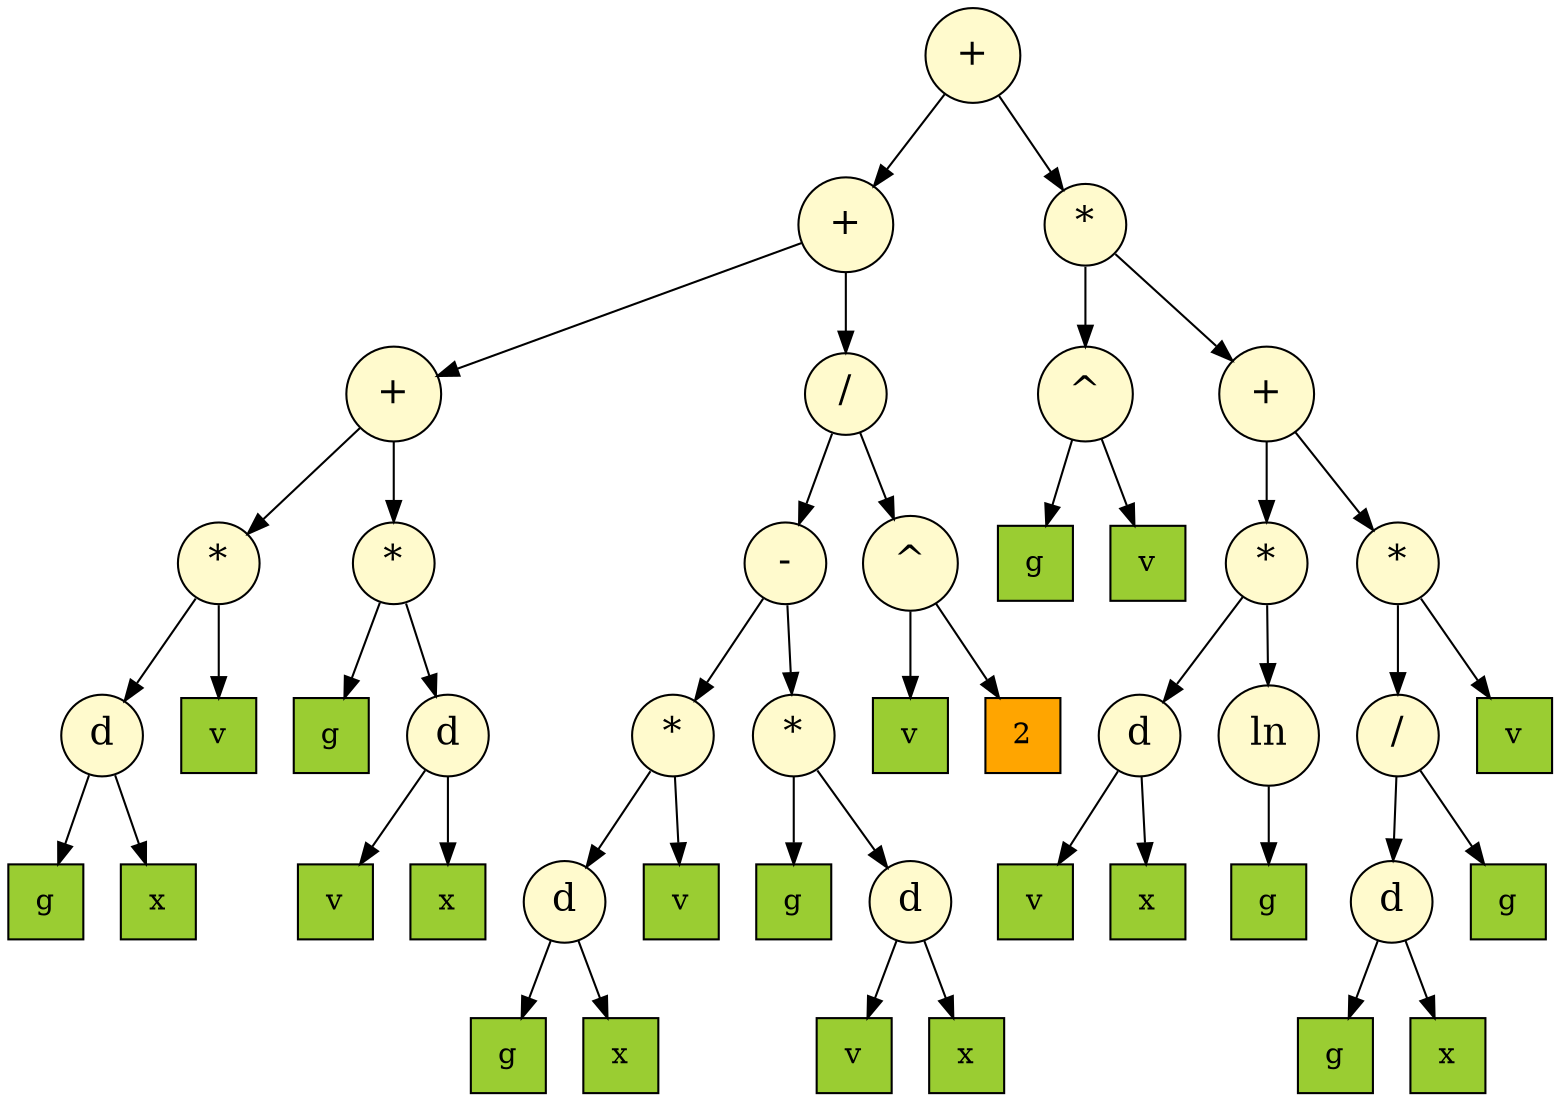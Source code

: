 digraph dump
{
node [style = filled]
	node0x561697721790 [shape = "circle" label = "+", fillcolor = "#fffacd", fontsize = 18]
	node0x5616977212a0 [shape = "circle" label = "+", fillcolor = "#fffacd", fontsize = 18]
	node0x561697720ea0 [shape = "circle" label = "+", fillcolor = "#fffacd", fontsize = 18]
	node0x561697720d20 [shape = "circle" label = "*", fillcolor = "#fffacd", fontsize = 18]
	node0x561697720ca0 [shape = "circle" label = "d", fillcolor = "#fffacd", fontsize = 18]
	node0x561697720c20 [shape = "square" label = "g", fillcolor = "#9acd32"]
	node0x561697720ca0 -> node0x561697720c20
	node0x561697720c60 [shape = "square" label = "x", fillcolor = "#9acd32"]
	node0x561697720ca0 -> node0x561697720c60
	node0x561697720d20 -> node0x561697720ca0
	node0x561697720ce0 [shape = "square" label = "v", fillcolor = "#9acd32"]
	node0x561697720d20 -> node0x561697720ce0
	node0x561697720ea0 -> node0x561697720d20
	node0x561697720e60 [shape = "circle" label = "*", fillcolor = "#fffacd", fontsize = 18]
	node0x561697720d60 [shape = "square" label = "g", fillcolor = "#9acd32"]
	node0x561697720e60 -> node0x561697720d60
	node0x561697720e20 [shape = "circle" label = "d", fillcolor = "#fffacd", fontsize = 18]
	node0x561697720da0 [shape = "square" label = "v", fillcolor = "#9acd32"]
	node0x561697720e20 -> node0x561697720da0
	node0x561697720de0 [shape = "square" label = "x", fillcolor = "#9acd32"]
	node0x561697720e20 -> node0x561697720de0
	node0x561697720e60 -> node0x561697720e20
	node0x561697720ea0 -> node0x561697720e60
	node0x5616977212a0 -> node0x561697720ea0
	node0x561697721260 [shape = "circle" label = "/", fillcolor = "#fffacd", fontsize = 18]
	node0x561697721160 [shape = "circle" label = "-", fillcolor = "#fffacd", fontsize = 18]
	node0x561697720fe0 [shape = "circle" label = "*", fillcolor = "#fffacd", fontsize = 18]
	node0x561697720f60 [shape = "circle" label = "d", fillcolor = "#fffacd", fontsize = 18]
	node0x561697720ee0 [shape = "square" label = "g", fillcolor = "#9acd32"]
	node0x561697720f60 -> node0x561697720ee0
	node0x561697720f20 [shape = "square" label = "x", fillcolor = "#9acd32"]
	node0x561697720f60 -> node0x561697720f20
	node0x561697720fe0 -> node0x561697720f60
	node0x561697720fa0 [shape = "square" label = "v", fillcolor = "#9acd32"]
	node0x561697720fe0 -> node0x561697720fa0
	node0x561697721160 -> node0x561697720fe0
	node0x561697721120 [shape = "circle" label = "*", fillcolor = "#fffacd", fontsize = 18]
	node0x561697721020 [shape = "square" label = "g", fillcolor = "#9acd32"]
	node0x561697721120 -> node0x561697721020
	node0x5616977210e0 [shape = "circle" label = "d", fillcolor = "#fffacd", fontsize = 18]
	node0x561697721060 [shape = "square" label = "v", fillcolor = "#9acd32"]
	node0x5616977210e0 -> node0x561697721060
	node0x5616977210a0 [shape = "square" label = "x", fillcolor = "#9acd32"]
	node0x5616977210e0 -> node0x5616977210a0
	node0x561697721120 -> node0x5616977210e0
	node0x561697721160 -> node0x561697721120
	node0x561697721260 -> node0x561697721160
	node0x561697721220 [shape = "circle" label = "^", fillcolor = "#fffacd", fontsize = 18]
	node0x5616977211a0 [shape = "square" label = "v", fillcolor = "#9acd32"]
	node0x561697721220 -> node0x5616977211a0
	node0x5616977211e0 [shape = "square" label = "2", fillcolor = "#ffa500"]
	node0x561697721220 -> node0x5616977211e0
	node0x561697721260 -> node0x561697721220
	node0x5616977212a0 -> node0x561697721260
	node0x561697721790 -> node0x5616977212a0
	node0x561697721750 [shape = "circle" label = "*", fillcolor = "#fffacd", fontsize = 18]
	node0x561697721360 [shape = "circle" label = "^", fillcolor = "#fffacd", fontsize = 18]
	node0x5616977212e0 [shape = "square" label = "g", fillcolor = "#9acd32"]
	node0x561697721360 -> node0x5616977212e0
	node0x561697721320 [shape = "square" label = "v", fillcolor = "#9acd32"]
	node0x561697721360 -> node0x561697721320
	node0x561697721750 -> node0x561697721360
	node0x561697721710 [shape = "circle" label = "+", fillcolor = "#fffacd", fontsize = 18]
	node0x561697721510 [shape = "circle" label = "*", fillcolor = "#fffacd", fontsize = 18]
	node0x561697721420 [shape = "circle" label = "d", fillcolor = "#fffacd", fontsize = 18]
	node0x5616977213a0 [shape = "square" label = "v", fillcolor = "#9acd32"]
	node0x561697721420 -> node0x5616977213a0
	node0x5616977213e0 [shape = "square" label = "x", fillcolor = "#9acd32"]
	node0x561697721420 -> node0x5616977213e0
	node0x561697721510 -> node0x561697721420
	node0x5616977214d0 [shape = "circle" label = "ln", fillcolor = "#fffacd", fontsize = 18]
	node0x561697721460 [shape = "square" label = "g", fillcolor = "#9acd32"]
	node0x5616977214d0 -> node0x561697721460
	node0x561697721510 -> node0x5616977214d0
	node0x561697721710 -> node0x561697721510
	node0x5616977216d0 [shape = "circle" label = "*", fillcolor = "#fffacd", fontsize = 18]
	node0x561697721650 [shape = "circle" label = "/", fillcolor = "#fffacd", fontsize = 18]
	node0x5616977215d0 [shape = "circle" label = "d", fillcolor = "#fffacd", fontsize = 18]
	node0x561697721550 [shape = "square" label = "g", fillcolor = "#9acd32"]
	node0x5616977215d0 -> node0x561697721550
	node0x561697721590 [shape = "square" label = "x", fillcolor = "#9acd32"]
	node0x5616977215d0 -> node0x561697721590
	node0x561697721650 -> node0x5616977215d0
	node0x561697721610 [shape = "square" label = "g", fillcolor = "#9acd32"]
	node0x561697721650 -> node0x561697721610
	node0x5616977216d0 -> node0x561697721650
	node0x561697721690 [shape = "square" label = "v", fillcolor = "#9acd32"]
	node0x5616977216d0 -> node0x561697721690
	node0x561697721710 -> node0x5616977216d0
	node0x561697721750 -> node0x561697721710
	node0x561697721790 -> node0x561697721750

}
